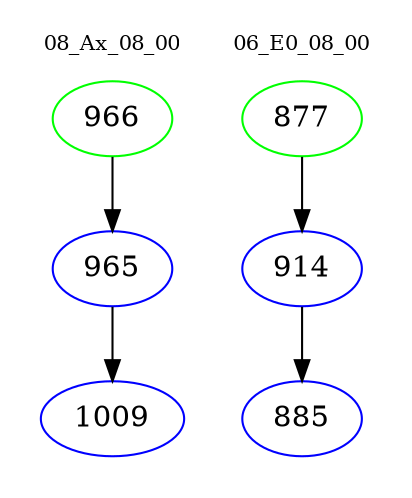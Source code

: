 digraph{
subgraph cluster_0 {
color = white
label = "08_Ax_08_00";
fontsize=10;
T0_966 [label="966", color="green"]
T0_966 -> T0_965 [color="black"]
T0_965 [label="965", color="blue"]
T0_965 -> T0_1009 [color="black"]
T0_1009 [label="1009", color="blue"]
}
subgraph cluster_1 {
color = white
label = "06_E0_08_00";
fontsize=10;
T1_877 [label="877", color="green"]
T1_877 -> T1_914 [color="black"]
T1_914 [label="914", color="blue"]
T1_914 -> T1_885 [color="black"]
T1_885 [label="885", color="blue"]
}
}
